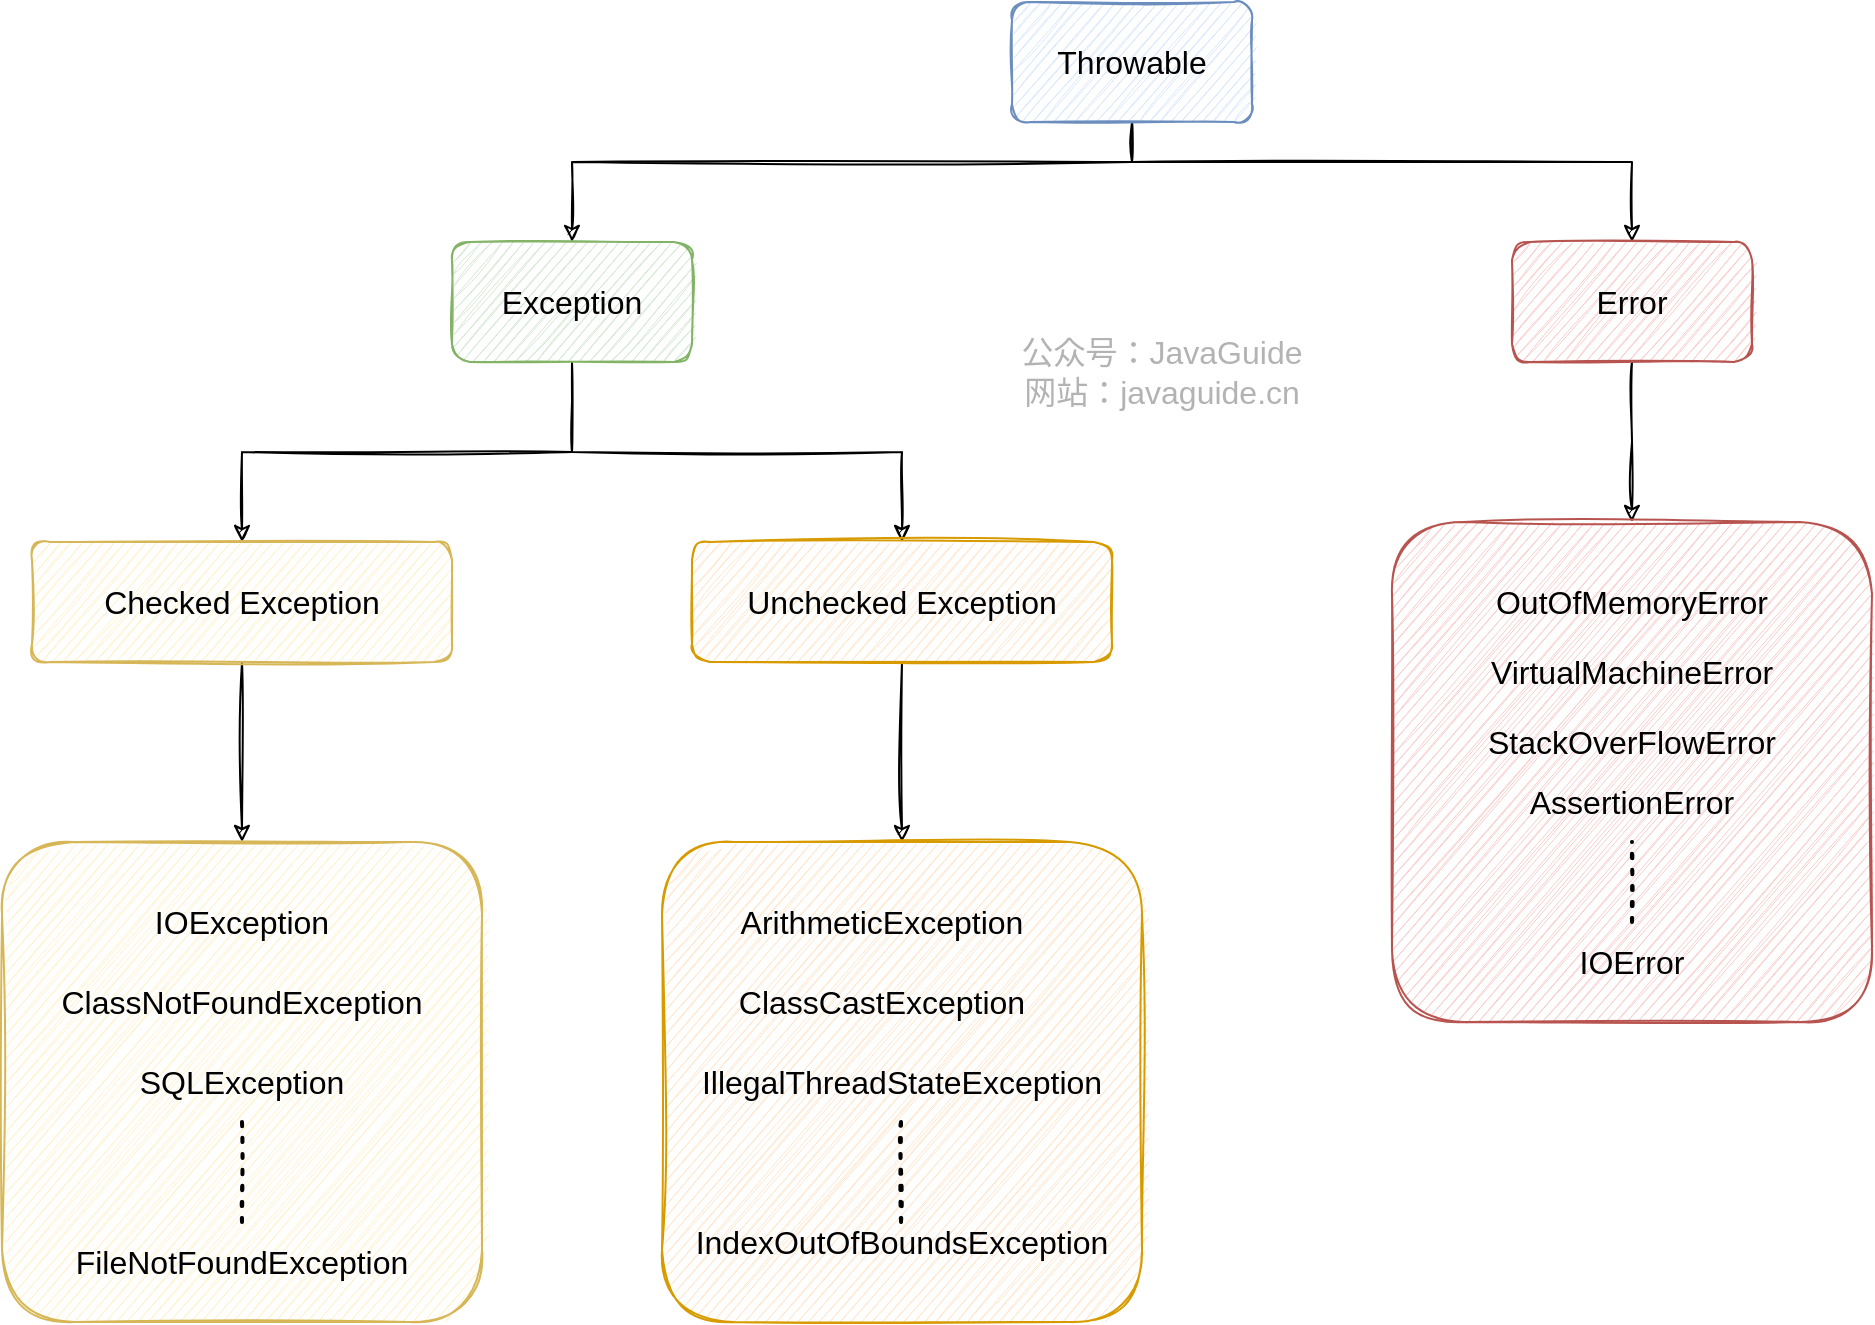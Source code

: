<mxfile version="13.4.5" type="device"><diagram id="mPrK13Eo7WhzfbSKrwnZ" name="Page-1"><mxGraphModel dx="1933" dy="997" grid="1" gridSize="10" guides="1" tooltips="1" connect="1" arrows="1" fold="1" page="1" pageScale="1" pageWidth="827" pageHeight="1169" math="0" shadow="0"><root><mxCell id="0"/><mxCell id="1" parent="0"/><mxCell id="fDEiGtnlmnA3LTP3S3EA-4" style="edgeStyle=orthogonalEdgeStyle;rounded=0;orthogonalLoop=1;jettySize=auto;html=1;entryX=0.5;entryY=0;entryDx=0;entryDy=0;fontSize=16;shadow=0;sketch=1;" parent="1" source="fDEiGtnlmnA3LTP3S3EA-1" target="fDEiGtnlmnA3LTP3S3EA-2" edge="1"><mxGeometry relative="1" as="geometry"><Array as="points"><mxPoint x="360" y="320"/><mxPoint x="80" y="320"/></Array></mxGeometry></mxCell><mxCell id="fDEiGtnlmnA3LTP3S3EA-5" style="edgeStyle=orthogonalEdgeStyle;rounded=0;orthogonalLoop=1;jettySize=auto;html=1;fontSize=16;entryX=0.5;entryY=0;entryDx=0;entryDy=0;shadow=0;sketch=1;" parent="1" source="fDEiGtnlmnA3LTP3S3EA-1" target="fDEiGtnlmnA3LTP3S3EA-3" edge="1"><mxGeometry relative="1" as="geometry"><Array as="points"><mxPoint x="360" y="320"/><mxPoint x="610" y="320"/></Array></mxGeometry></mxCell><mxCell id="fDEiGtnlmnA3LTP3S3EA-1" value="Throwable" style="rounded=1;whiteSpace=wrap;html=1;fontSize=16;fillColor=#dae8fc;strokeColor=#6c8ebf;shadow=0;sketch=1;" parent="1" vertex="1"><mxGeometry x="300" y="240" width="120" height="60" as="geometry"/></mxCell><mxCell id="fDEiGtnlmnA3LTP3S3EA-22" style="edgeStyle=orthogonalEdgeStyle;rounded=0;orthogonalLoop=1;jettySize=auto;html=1;fontSize=16;shadow=0;sketch=1;" parent="1" source="fDEiGtnlmnA3LTP3S3EA-2" target="fDEiGtnlmnA3LTP3S3EA-20" edge="1"><mxGeometry relative="1" as="geometry"/></mxCell><mxCell id="fDEiGtnlmnA3LTP3S3EA-23" style="edgeStyle=orthogonalEdgeStyle;rounded=0;orthogonalLoop=1;jettySize=auto;html=1;exitX=0.5;exitY=1;exitDx=0;exitDy=0;fontSize=16;shadow=0;sketch=1;" parent="1" source="fDEiGtnlmnA3LTP3S3EA-2" target="fDEiGtnlmnA3LTP3S3EA-21" edge="1"><mxGeometry relative="1" as="geometry"/></mxCell><mxCell id="fDEiGtnlmnA3LTP3S3EA-2" value="Exception" style="rounded=1;whiteSpace=wrap;html=1;fontSize=16;fillColor=#d5e8d4;strokeColor=#82b366;shadow=0;sketch=1;" parent="1" vertex="1"><mxGeometry x="20" y="360" width="120" height="60" as="geometry"/></mxCell><mxCell id="fDEiGtnlmnA3LTP3S3EA-6" style="edgeStyle=orthogonalEdgeStyle;rounded=0;orthogonalLoop=1;jettySize=auto;html=1;fontSize=16;shadow=0;sketch=1;" parent="1" source="fDEiGtnlmnA3LTP3S3EA-3" edge="1"><mxGeometry relative="1" as="geometry"><mxPoint x="610" y="500" as="targetPoint"/></mxGeometry></mxCell><mxCell id="fDEiGtnlmnA3LTP3S3EA-3" value="Error" style="rounded=1;whiteSpace=wrap;html=1;fontSize=16;fillColor=#f8cecc;strokeColor=#b85450;shadow=0;sketch=1;" parent="1" vertex="1"><mxGeometry x="550" y="360" width="120" height="60" as="geometry"/></mxCell><mxCell id="fDEiGtnlmnA3LTP3S3EA-7" value="" style="rounded=1;whiteSpace=wrap;html=1;fontSize=16;fillColor=#f8cecc;strokeColor=#b85450;shadow=0;sketch=1;" parent="1" vertex="1"><mxGeometry x="490" y="500" width="240" height="250" as="geometry"/></mxCell><mxCell id="fDEiGtnlmnA3LTP3S3EA-9" value="OutOfMemoryError" style="text;html=1;strokeColor=none;fillColor=none;align=center;verticalAlign=middle;whiteSpace=wrap;rounded=0;fontSize=16;shadow=0;sketch=1;" parent="1" vertex="1"><mxGeometry x="515" y="530" width="190" height="20" as="geometry"/></mxCell><mxCell id="fDEiGtnlmnA3LTP3S3EA-10" value="VirtualMachineError" style="text;html=1;strokeColor=none;fillColor=none;align=center;verticalAlign=middle;whiteSpace=wrap;rounded=0;fontSize=16;shadow=0;sketch=1;" parent="1" vertex="1"><mxGeometry x="515" y="565" width="190" height="20" as="geometry"/></mxCell><mxCell id="fDEiGtnlmnA3LTP3S3EA-11" value="StackOverFlowError" style="text;html=1;strokeColor=none;fillColor=none;align=center;verticalAlign=middle;whiteSpace=wrap;rounded=0;fontSize=16;shadow=0;sketch=1;" parent="1" vertex="1"><mxGeometry x="515" y="600" width="190" height="20" as="geometry"/></mxCell><mxCell id="fDEiGtnlmnA3LTP3S3EA-14" value="IOError" style="text;html=1;strokeColor=none;fillColor=none;align=center;verticalAlign=middle;whiteSpace=wrap;rounded=0;fontSize=16;shadow=0;sketch=1;" parent="1" vertex="1"><mxGeometry x="515" y="710" width="190" height="20" as="geometry"/></mxCell><mxCell id="fDEiGtnlmnA3LTP3S3EA-15" value="" style="endArrow=none;dashed=1;html=1;dashPattern=1 3;strokeWidth=2;fontSize=16;shadow=0;sketch=1;" parent="1" edge="1"><mxGeometry width="50" height="50" relative="1" as="geometry"><mxPoint x="610" y="700" as="sourcePoint"/><mxPoint x="610" y="660" as="targetPoint"/></mxGeometry></mxCell><mxCell id="fDEiGtnlmnA3LTP3S3EA-18" value="AssertionError" style="text;html=1;strokeColor=none;fillColor=none;align=center;verticalAlign=middle;whiteSpace=wrap;rounded=0;fontSize=16;shadow=0;sketch=1;" parent="1" vertex="1"><mxGeometry x="515" y="630" width="190" height="20" as="geometry"/></mxCell><mxCell id="fDEiGtnlmnA3LTP3S3EA-45" style="edgeStyle=orthogonalEdgeStyle;rounded=0;orthogonalLoop=1;jettySize=auto;html=1;entryX=0.5;entryY=0;entryDx=0;entryDy=0;fontSize=16;shadow=0;sketch=1;" parent="1" source="fDEiGtnlmnA3LTP3S3EA-20" target="fDEiGtnlmnA3LTP3S3EA-25" edge="1"><mxGeometry relative="1" as="geometry"/></mxCell><mxCell id="fDEiGtnlmnA3LTP3S3EA-20" value="Checked Exception" style="rounded=1;whiteSpace=wrap;html=1;fontSize=16;fillColor=#fff2cc;strokeColor=#d6b656;shadow=0;sketch=1;" parent="1" vertex="1"><mxGeometry x="-190" y="510" width="210" height="60" as="geometry"/></mxCell><mxCell id="fDEiGtnlmnA3LTP3S3EA-44" style="edgeStyle=orthogonalEdgeStyle;rounded=0;orthogonalLoop=1;jettySize=auto;html=1;entryX=0.5;entryY=0;entryDx=0;entryDy=0;fontSize=16;shadow=0;sketch=1;" parent="1" source="fDEiGtnlmnA3LTP3S3EA-21" target="fDEiGtnlmnA3LTP3S3EA-26" edge="1"><mxGeometry relative="1" as="geometry"/></mxCell><mxCell id="fDEiGtnlmnA3LTP3S3EA-21" value="Unchecked Exception" style="rounded=1;whiteSpace=wrap;html=1;fontSize=16;fillColor=#ffe6cc;strokeColor=#d79b00;shadow=0;sketch=1;" parent="1" vertex="1"><mxGeometry x="140" y="510" width="210" height="60" as="geometry"/></mxCell><mxCell id="fDEiGtnlmnA3LTP3S3EA-25" value="" style="rounded=1;whiteSpace=wrap;html=1;fontSize=16;fillColor=#fff2cc;strokeColor=#d6b656;shadow=0;sketch=1;" parent="1" vertex="1"><mxGeometry x="-205" y="660" width="240" height="240" as="geometry"/></mxCell><mxCell id="fDEiGtnlmnA3LTP3S3EA-26" value="" style="rounded=1;whiteSpace=wrap;html=1;fontSize=16;fillColor=#ffe6cc;strokeColor=#d79b00;shadow=0;sketch=1;" parent="1" vertex="1"><mxGeometry x="125" y="660" width="240" height="240" as="geometry"/></mxCell><mxCell id="fDEiGtnlmnA3LTP3S3EA-27" value="IOException" style="text;html=1;strokeColor=none;fillColor=none;align=center;verticalAlign=middle;whiteSpace=wrap;rounded=0;fontSize=16;shadow=0;sketch=1;" parent="1" vertex="1"><mxGeometry x="-180" y="690" width="190" height="20" as="geometry"/></mxCell><mxCell id="fDEiGtnlmnA3LTP3S3EA-28" value="ClassNotFoundException" style="text;html=1;strokeColor=none;fillColor=none;align=center;verticalAlign=middle;whiteSpace=wrap;rounded=0;fontSize=16;shadow=0;sketch=1;" parent="1" vertex="1"><mxGeometry x="-180" y="730" width="190" height="20" as="geometry"/></mxCell><mxCell id="fDEiGtnlmnA3LTP3S3EA-29" value="SQLException" style="text;html=1;strokeColor=none;fillColor=none;align=center;verticalAlign=middle;whiteSpace=wrap;rounded=0;fontSize=16;shadow=0;sketch=1;" parent="1" vertex="1"><mxGeometry x="-180" y="770" width="190" height="20" as="geometry"/></mxCell><mxCell id="fDEiGtnlmnA3LTP3S3EA-30" value="FileNotFoundException" style="text;html=1;strokeColor=none;fillColor=none;align=center;verticalAlign=middle;whiteSpace=wrap;rounded=0;fontSize=16;shadow=0;sketch=1;" parent="1" vertex="1"><mxGeometry x="-180" y="860" width="190" height="20" as="geometry"/></mxCell><mxCell id="fDEiGtnlmnA3LTP3S3EA-33" value="" style="endArrow=none;dashed=1;html=1;dashPattern=1 3;strokeWidth=2;fontSize=16;shadow=0;sketch=1;" parent="1" edge="1"><mxGeometry width="50" height="50" relative="1" as="geometry"><mxPoint x="-85" y="850" as="sourcePoint"/><mxPoint x="-85" y="800" as="targetPoint"/></mxGeometry></mxCell><mxCell id="fDEiGtnlmnA3LTP3S3EA-34" value="ArithmeticException" style="text;html=1;strokeColor=none;fillColor=none;align=center;verticalAlign=middle;whiteSpace=wrap;rounded=0;fontSize=16;shadow=0;sketch=1;" parent="1" vertex="1"><mxGeometry x="140" y="690" width="190" height="20" as="geometry"/></mxCell><mxCell id="fDEiGtnlmnA3LTP3S3EA-35" value="ClassCastException" style="text;html=1;strokeColor=none;fillColor=none;align=center;verticalAlign=middle;whiteSpace=wrap;rounded=0;fontSize=16;shadow=0;sketch=1;" parent="1" vertex="1"><mxGeometry x="140" y="730" width="190" height="20" as="geometry"/></mxCell><mxCell id="fDEiGtnlmnA3LTP3S3EA-36" value="IllegalThreadStateException" style="text;html=1;strokeColor=none;fillColor=none;align=center;verticalAlign=middle;whiteSpace=wrap;rounded=0;fontSize=16;shadow=0;sketch=1;" parent="1" vertex="1"><mxGeometry x="150" y="770" width="190" height="20" as="geometry"/></mxCell><mxCell id="fDEiGtnlmnA3LTP3S3EA-39" value="IndexOutOfBoundsException" style="text;html=1;strokeColor=none;fillColor=none;align=center;verticalAlign=middle;whiteSpace=wrap;rounded=0;fontSize=16;shadow=0;sketch=1;" parent="1" vertex="1"><mxGeometry x="150" y="850" width="190" height="20" as="geometry"/></mxCell><mxCell id="fDEiGtnlmnA3LTP3S3EA-42" value="" style="endArrow=none;dashed=1;html=1;dashPattern=1 3;strokeWidth=2;fontSize=16;shadow=0;sketch=1;" parent="1" edge="1"><mxGeometry width="50" height="50" relative="1" as="geometry"><mxPoint x="244.5" y="850" as="sourcePoint"/><mxPoint x="244.5" y="800" as="targetPoint"/></mxGeometry></mxCell><mxCell id="TCTcHg0K5dhN2tSfEtyr-1" value="公众号：JavaGuide&lt;br style=&quot;font-size: 16px;&quot;&gt;网站：javaguide.cn" style="text;html=1;strokeColor=none;fillColor=none;align=center;verticalAlign=middle;whiteSpace=wrap;rounded=0;labelBackgroundColor=none;fontSize=16;fontColor=#B3B3B3;rotation=0;sketch=1;shadow=0;" parent="1" vertex="1"><mxGeometry x="290" y="420" width="170" height="10" as="geometry"/></mxCell></root></mxGraphModel></diagram></mxfile>